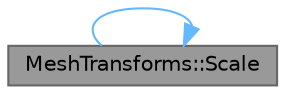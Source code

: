 digraph "MeshTransforms::Scale"
{
 // INTERACTIVE_SVG=YES
 // LATEX_PDF_SIZE
  bgcolor="transparent";
  edge [fontname=Helvetica,fontsize=10,labelfontname=Helvetica,labelfontsize=10];
  node [fontname=Helvetica,fontsize=10,shape=box,height=0.2,width=0.4];
  rankdir="LR";
  Node1 [id="Node000001",label="MeshTransforms::Scale",height=0.2,width=0.4,color="gray40", fillcolor="grey60", style="filled", fontcolor="black",tooltip="Apply Scale to Mesh, relative to given Origin."];
  Node1 -> Node1 [id="edge1_Node000001_Node000001",color="steelblue1",style="solid",tooltip=" "];
}
